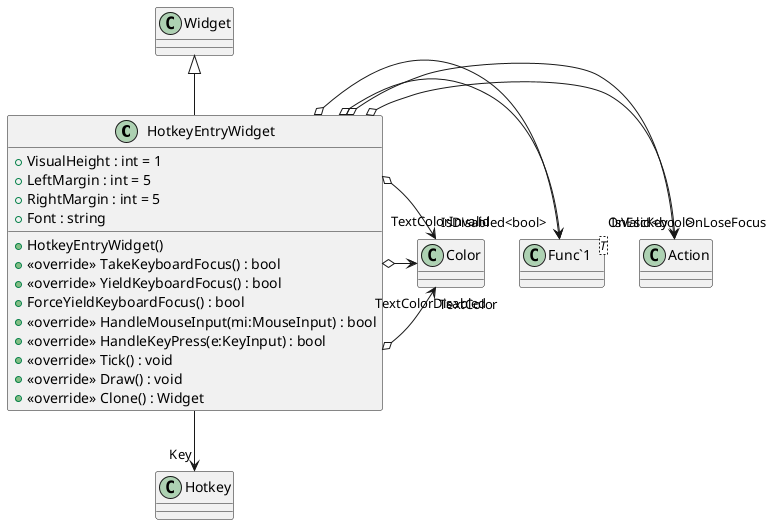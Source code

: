 @startuml
class HotkeyEntryWidget {
    + VisualHeight : int = 1
    + LeftMargin : int = 5
    + RightMargin : int = 5
    + Font : string
    + HotkeyEntryWidget()
    + <<override>> TakeKeyboardFocus() : bool
    + <<override>> YieldKeyboardFocus() : bool
    + ForceYieldKeyboardFocus() : bool
    + <<override>> HandleMouseInput(mi:MouseInput) : bool
    + <<override>> HandleKeyPress(e:KeyInput) : bool
    + <<override>> Tick() : void
    + <<override>> Draw() : void
    + <<override>> Clone() : Widget
}
class "Func`1"<T> {
}
Widget <|-- HotkeyEntryWidget
HotkeyEntryWidget --> "Key" Hotkey
HotkeyEntryWidget o-> "OnEscKey" Action
HotkeyEntryWidget o-> "OnLoseFocus" Action
HotkeyEntryWidget o-> "IsDisabled<bool>" "Func`1"
HotkeyEntryWidget o-> "IsValid<bool>" "Func`1"
HotkeyEntryWidget o-> "TextColor" Color
HotkeyEntryWidget o-> "TextColorDisabled" Color
HotkeyEntryWidget o-> "TextColorInvalid" Color
@enduml

